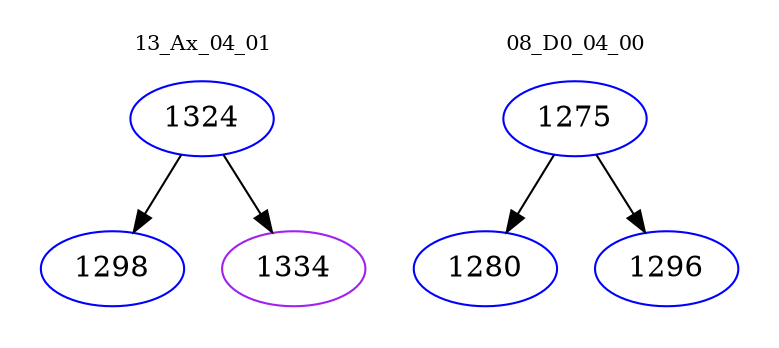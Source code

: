 digraph{
subgraph cluster_0 {
color = white
label = "13_Ax_04_01";
fontsize=10;
T0_1324 [label="1324", color="blue"]
T0_1324 -> T0_1298 [color="black"]
T0_1298 [label="1298", color="blue"]
T0_1324 -> T0_1334 [color="black"]
T0_1334 [label="1334", color="purple"]
}
subgraph cluster_1 {
color = white
label = "08_D0_04_00";
fontsize=10;
T1_1275 [label="1275", color="blue"]
T1_1275 -> T1_1280 [color="black"]
T1_1280 [label="1280", color="blue"]
T1_1275 -> T1_1296 [color="black"]
T1_1296 [label="1296", color="blue"]
}
}
